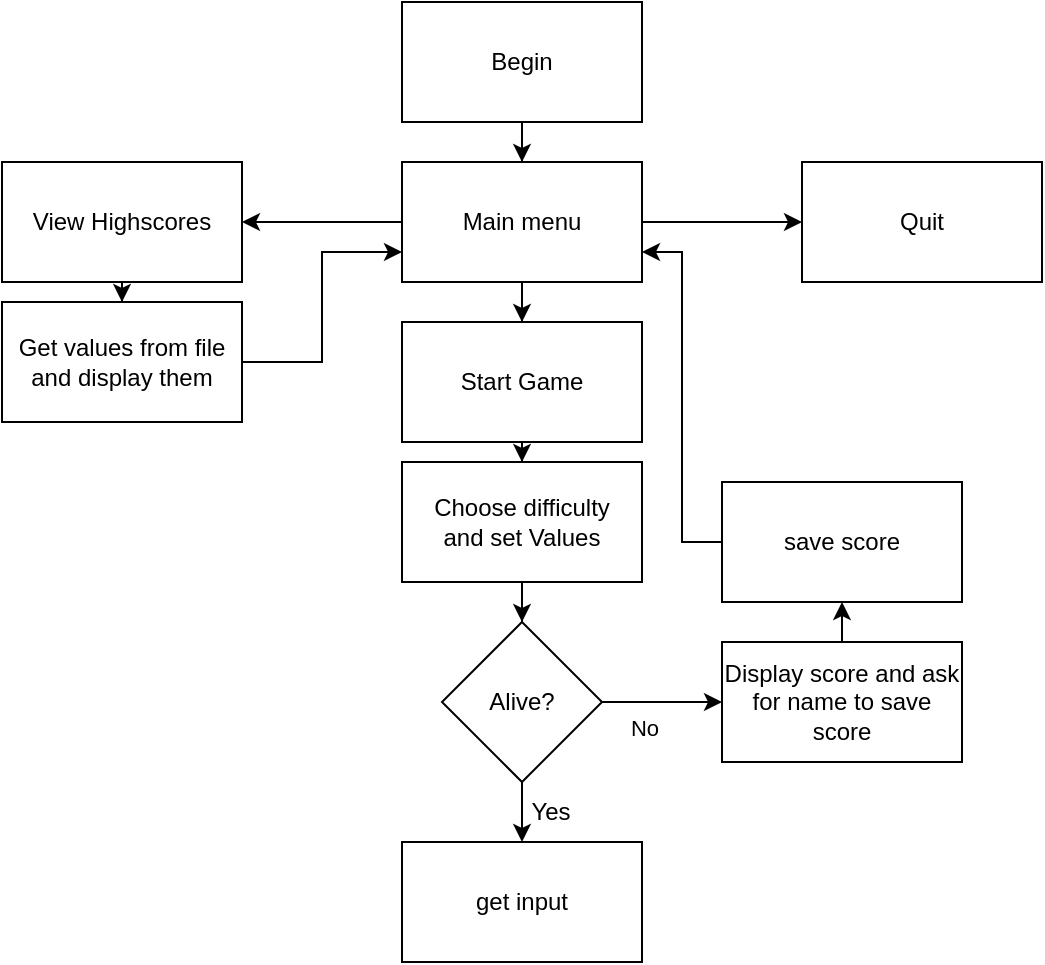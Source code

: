 <mxfile version="27.0.1">
  <diagram name="Page-1" id="YGqIVWrENbOzkQhvYBoX">
    <mxGraphModel dx="679" dy="415" grid="1" gridSize="10" guides="1" tooltips="1" connect="1" arrows="1" fold="1" page="1" pageScale="1" pageWidth="827" pageHeight="1169" math="0" shadow="0">
      <root>
        <mxCell id="0" />
        <mxCell id="1" parent="0" />
        <mxCell id="ypThWS5ncN6X6Hhc6tkK-5" value="" style="edgeStyle=orthogonalEdgeStyle;rounded=0;orthogonalLoop=1;jettySize=auto;html=1;" edge="1" parent="1" source="ypThWS5ncN6X6Hhc6tkK-2" target="ypThWS5ncN6X6Hhc6tkK-4">
          <mxGeometry relative="1" as="geometry" />
        </mxCell>
        <mxCell id="ypThWS5ncN6X6Hhc6tkK-2" value="&lt;div&gt;Begin&lt;/div&gt;" style="rounded=0;whiteSpace=wrap;html=1;" vertex="1" parent="1">
          <mxGeometry x="360" y="120" width="120" height="60" as="geometry" />
        </mxCell>
        <mxCell id="ypThWS5ncN6X6Hhc6tkK-7" value="" style="edgeStyle=orthogonalEdgeStyle;rounded=0;orthogonalLoop=1;jettySize=auto;html=1;" edge="1" parent="1" source="ypThWS5ncN6X6Hhc6tkK-4" target="ypThWS5ncN6X6Hhc6tkK-6">
          <mxGeometry relative="1" as="geometry" />
        </mxCell>
        <mxCell id="ypThWS5ncN6X6Hhc6tkK-9" value="" style="edgeStyle=orthogonalEdgeStyle;rounded=0;orthogonalLoop=1;jettySize=auto;html=1;" edge="1" parent="1" source="ypThWS5ncN6X6Hhc6tkK-4" target="ypThWS5ncN6X6Hhc6tkK-8">
          <mxGeometry relative="1" as="geometry" />
        </mxCell>
        <mxCell id="ypThWS5ncN6X6Hhc6tkK-11" value="" style="edgeStyle=orthogonalEdgeStyle;rounded=0;orthogonalLoop=1;jettySize=auto;html=1;" edge="1" parent="1" source="ypThWS5ncN6X6Hhc6tkK-4" target="ypThWS5ncN6X6Hhc6tkK-10">
          <mxGeometry relative="1" as="geometry" />
        </mxCell>
        <mxCell id="ypThWS5ncN6X6Hhc6tkK-4" value="Main menu" style="whiteSpace=wrap;html=1;rounded=0;" vertex="1" parent="1">
          <mxGeometry x="360" y="200" width="120" height="60" as="geometry" />
        </mxCell>
        <mxCell id="ypThWS5ncN6X6Hhc6tkK-17" value="" style="edgeStyle=orthogonalEdgeStyle;rounded=0;orthogonalLoop=1;jettySize=auto;html=1;" edge="1" parent="1" source="ypThWS5ncN6X6Hhc6tkK-6" target="ypThWS5ncN6X6Hhc6tkK-16">
          <mxGeometry relative="1" as="geometry" />
        </mxCell>
        <mxCell id="ypThWS5ncN6X6Hhc6tkK-6" value="&lt;div&gt;View Highscores&lt;/div&gt;" style="whiteSpace=wrap;html=1;rounded=0;" vertex="1" parent="1">
          <mxGeometry x="160" y="200" width="120" height="60" as="geometry" />
        </mxCell>
        <mxCell id="ypThWS5ncN6X6Hhc6tkK-8" value="Quit" style="whiteSpace=wrap;html=1;rounded=0;" vertex="1" parent="1">
          <mxGeometry x="560" y="200" width="120" height="60" as="geometry" />
        </mxCell>
        <mxCell id="ypThWS5ncN6X6Hhc6tkK-13" value="" style="edgeStyle=orthogonalEdgeStyle;rounded=0;orthogonalLoop=1;jettySize=auto;html=1;" edge="1" parent="1" source="ypThWS5ncN6X6Hhc6tkK-10" target="ypThWS5ncN6X6Hhc6tkK-12">
          <mxGeometry relative="1" as="geometry" />
        </mxCell>
        <mxCell id="ypThWS5ncN6X6Hhc6tkK-10" value="&lt;div&gt;Start Game&lt;/div&gt;" style="whiteSpace=wrap;html=1;rounded=0;" vertex="1" parent="1">
          <mxGeometry x="360" y="280" width="120" height="60" as="geometry" />
        </mxCell>
        <mxCell id="ypThWS5ncN6X6Hhc6tkK-20" value="" style="edgeStyle=orthogonalEdgeStyle;rounded=0;orthogonalLoop=1;jettySize=auto;html=1;" edge="1" parent="1" source="ypThWS5ncN6X6Hhc6tkK-12" target="ypThWS5ncN6X6Hhc6tkK-21">
          <mxGeometry relative="1" as="geometry">
            <mxPoint x="420" y="450" as="targetPoint" />
          </mxGeometry>
        </mxCell>
        <mxCell id="ypThWS5ncN6X6Hhc6tkK-12" value="&lt;div&gt;Choose difficulty&lt;/div&gt;&lt;div&gt;and set Values&lt;/div&gt;" style="whiteSpace=wrap;html=1;rounded=0;" vertex="1" parent="1">
          <mxGeometry x="360" y="350" width="120" height="60" as="geometry" />
        </mxCell>
        <mxCell id="ypThWS5ncN6X6Hhc6tkK-18" style="edgeStyle=orthogonalEdgeStyle;rounded=0;orthogonalLoop=1;jettySize=auto;html=1;entryX=0;entryY=0.75;entryDx=0;entryDy=0;" edge="1" parent="1" source="ypThWS5ncN6X6Hhc6tkK-16" target="ypThWS5ncN6X6Hhc6tkK-4">
          <mxGeometry relative="1" as="geometry" />
        </mxCell>
        <mxCell id="ypThWS5ncN6X6Hhc6tkK-16" value="&lt;div&gt;Get values from file&lt;/div&gt;&lt;div&gt;and display them&lt;/div&gt;" style="whiteSpace=wrap;html=1;rounded=0;" vertex="1" parent="1">
          <mxGeometry x="160" y="270" width="120" height="60" as="geometry" />
        </mxCell>
        <mxCell id="ypThWS5ncN6X6Hhc6tkK-23" style="edgeStyle=orthogonalEdgeStyle;rounded=0;orthogonalLoop=1;jettySize=auto;html=1;exitX=0.5;exitY=1;exitDx=0;exitDy=0;entryX=0.5;entryY=0;entryDx=0;entryDy=0;" edge="1" parent="1" source="ypThWS5ncN6X6Hhc6tkK-21" target="ypThWS5ncN6X6Hhc6tkK-22">
          <mxGeometry relative="1" as="geometry" />
        </mxCell>
        <mxCell id="ypThWS5ncN6X6Hhc6tkK-21" value="Alive?" style="rhombus;whiteSpace=wrap;html=1;" vertex="1" parent="1">
          <mxGeometry x="380" y="430" width="80" height="80" as="geometry" />
        </mxCell>
        <mxCell id="ypThWS5ncN6X6Hhc6tkK-22" value="get input" style="rounded=0;whiteSpace=wrap;html=1;" vertex="1" parent="1">
          <mxGeometry x="360" y="540" width="120" height="60" as="geometry" />
        </mxCell>
        <mxCell id="ypThWS5ncN6X6Hhc6tkK-24" value="Yes" style="text;html=1;align=center;verticalAlign=middle;resizable=0;points=[];autosize=1;strokeColor=none;fillColor=none;" vertex="1" parent="1">
          <mxGeometry x="414" y="510" width="40" height="30" as="geometry" />
        </mxCell>
        <mxCell id="ypThWS5ncN6X6Hhc6tkK-30" style="edgeStyle=orthogonalEdgeStyle;rounded=0;orthogonalLoop=1;jettySize=auto;html=1;exitX=0.5;exitY=0;exitDx=0;exitDy=0;entryX=0.5;entryY=1;entryDx=0;entryDy=0;" edge="1" parent="1" source="ypThWS5ncN6X6Hhc6tkK-26" target="ypThWS5ncN6X6Hhc6tkK-29">
          <mxGeometry relative="1" as="geometry" />
        </mxCell>
        <mxCell id="ypThWS5ncN6X6Hhc6tkK-26" value="Display score and ask for name to save score" style="rounded=0;whiteSpace=wrap;html=1;" vertex="1" parent="1">
          <mxGeometry x="520" y="440" width="120" height="60" as="geometry" />
        </mxCell>
        <mxCell id="ypThWS5ncN6X6Hhc6tkK-27" style="edgeStyle=orthogonalEdgeStyle;rounded=0;orthogonalLoop=1;jettySize=auto;html=1;exitX=1;exitY=0.5;exitDx=0;exitDy=0;entryX=0;entryY=0.5;entryDx=0;entryDy=0;" edge="1" parent="1" source="ypThWS5ncN6X6Hhc6tkK-21" target="ypThWS5ncN6X6Hhc6tkK-26">
          <mxGeometry relative="1" as="geometry" />
        </mxCell>
        <mxCell id="ypThWS5ncN6X6Hhc6tkK-28" value="&lt;div&gt;No&lt;/div&gt;&lt;div&gt;&lt;br&gt;&lt;/div&gt;" style="edgeLabel;html=1;align=center;verticalAlign=middle;resizable=0;points=[];" vertex="1" connectable="0" parent="ypThWS5ncN6X6Hhc6tkK-27">
          <mxGeometry x="-0.221" y="-1" relative="1" as="geometry">
            <mxPoint x="-3" y="19" as="offset" />
          </mxGeometry>
        </mxCell>
        <mxCell id="ypThWS5ncN6X6Hhc6tkK-31" style="edgeStyle=orthogonalEdgeStyle;rounded=0;orthogonalLoop=1;jettySize=auto;html=1;entryX=1;entryY=0.75;entryDx=0;entryDy=0;" edge="1" parent="1" source="ypThWS5ncN6X6Hhc6tkK-29" target="ypThWS5ncN6X6Hhc6tkK-4">
          <mxGeometry relative="1" as="geometry" />
        </mxCell>
        <mxCell id="ypThWS5ncN6X6Hhc6tkK-29" value="save score" style="rounded=0;whiteSpace=wrap;html=1;" vertex="1" parent="1">
          <mxGeometry x="520" y="360" width="120" height="60" as="geometry" />
        </mxCell>
      </root>
    </mxGraphModel>
  </diagram>
</mxfile>

